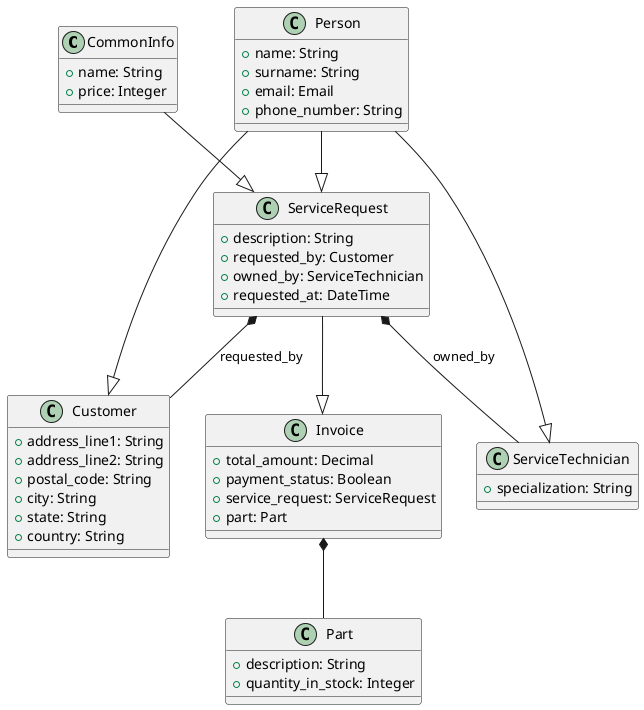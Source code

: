 @startuml
class CommonInfo {
  + name: String
  + price: Integer 
}
class Person {
  + name: String
  + surname: String
  + email: Email
  + phone_number: String
}
class ServiceRequest {
  + description: String
  + requested_by: Customer
  + owned_by: ServiceTechnician
  + requested_at: DateTime
}
class Invoice {
  + total_amount: Decimal
  + payment_status: Boolean 
  + service_request: ServiceRequest
  + part: Part
}
class Part {
  + description: String
  + quantity_in_stock: Integer 
}
class ServiceTechnician {
  + specialization: String
}
class Customer {
  + address_line1: String
  + address_line2: String
  + postal_code: String
  + city: String
  + state: String
  + country: String
}
CommonInfo --|> ServiceRequest
Person --|> ServiceRequest
ServiceRequest --|> Invoice
ServiceRequest *-- Customer : requested_by
ServiceRequest *-- ServiceTechnician : owned_by
Invoice *-- Part
Person --|> ServiceTechnician
Person --|> Customer
@enduml
